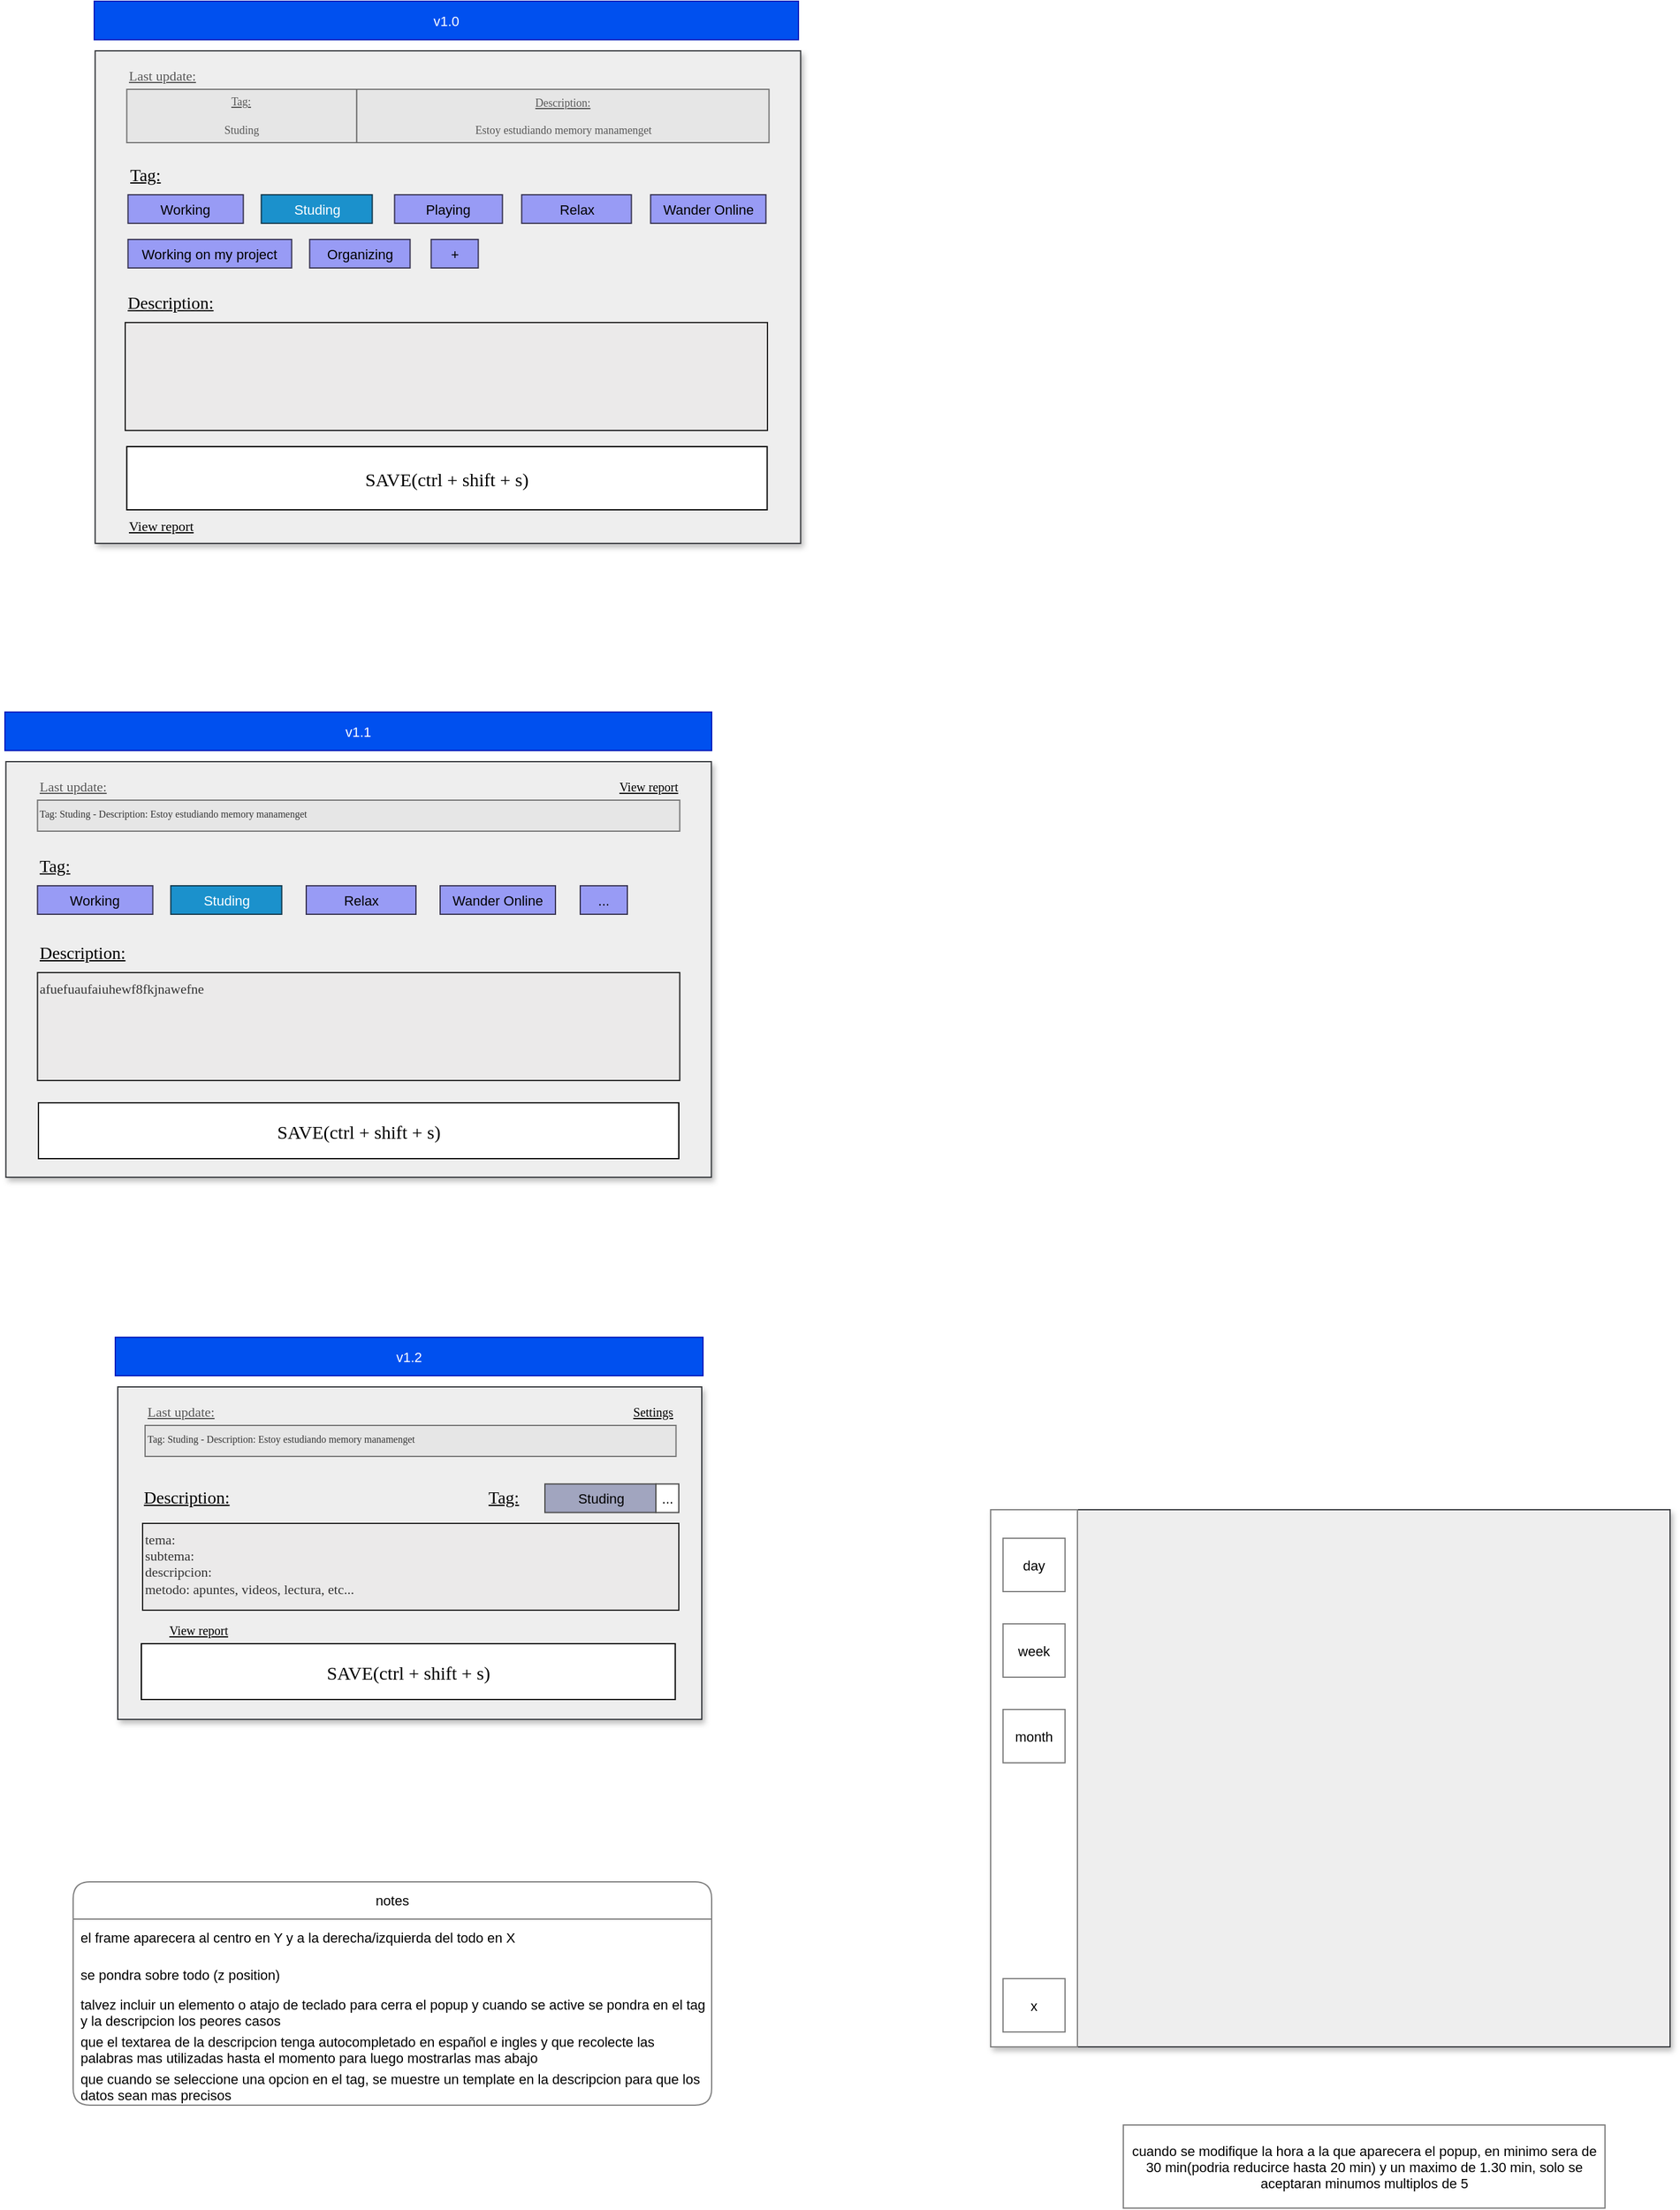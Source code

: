 <mxfile version="21.1.2" type="device" pages="2">
  <diagram id="fGHJM5MCqLucSSKI0ixK" name="Desing">
    <mxGraphModel dx="969" dy="927" grid="0" gridSize="10" guides="1" tooltips="1" connect="1" arrows="1" fold="1" page="0" pageScale="1" pageWidth="6000" pageHeight="6000" math="0" shadow="0">
      <root>
        <mxCell id="0" />
        <mxCell id="1" parent="0" />
        <mxCell id="WX6EeEbefu8KRz162WAU-1" value="" style="rounded=0;whiteSpace=wrap;html=1;shadow=1;strokeColor=#36393d;fontFamily=Helvetica;fontSize=11;fillColor=#eeeeee;" vertex="1" parent="1">
          <mxGeometry x="175.75" y="-187" width="569" height="397" as="geometry" />
        </mxCell>
        <mxCell id="WX6EeEbefu8KRz162WAU-2" value="v1.0" style="rounded=0;whiteSpace=wrap;html=1;shadow=0;strokeColor=#001DBC;fontFamily=Helvetica;fontSize=11;fillColor=#0050ef;fontColor=#ffffff;" vertex="1" parent="1">
          <mxGeometry x="175" y="-227" width="568" height="31" as="geometry" />
        </mxCell>
        <mxCell id="WX6EeEbefu8KRz162WAU-26" value="" style="group" vertex="1" connectable="0" parent="1">
          <mxGeometry x="200" y="2" width="518" height="117" as="geometry" />
        </mxCell>
        <mxCell id="WX6EeEbefu8KRz162WAU-3" value="" style="rounded=0;whiteSpace=wrap;html=1;shadow=0;strokeColor=#212121;fontFamily=Helvetica;fontSize=11;fillColor=#ebeaea;strokeWidth=1;glass=0;fontColor=#333333;" vertex="1" parent="WX6EeEbefu8KRz162WAU-26">
          <mxGeometry y="30" width="518" height="87" as="geometry" />
        </mxCell>
        <mxCell id="WX6EeEbefu8KRz162WAU-5" value="Description:" style="text;html=1;strokeColor=none;fillColor=none;align=left;verticalAlign=middle;whiteSpace=wrap;rounded=0;fontSize=14;fontFamily=Lucida Console;fontColor=#000000;fontStyle=4" vertex="1" parent="WX6EeEbefu8KRz162WAU-26">
          <mxGeometry width="109.5" height="30" as="geometry" />
        </mxCell>
        <mxCell id="WX6EeEbefu8KRz162WAU-27" value="" style="group" vertex="1" connectable="0" parent="1">
          <mxGeometry x="201.25" y="-179" width="518" height="66" as="geometry" />
        </mxCell>
        <mxCell id="WX6EeEbefu8KRz162WAU-18" value="" style="rounded=0;whiteSpace=wrap;html=1;shadow=0;strokeColor=#757575;fontFamily=Helvetica;fontSize=11;fillColor=#E6E6E6;strokeWidth=1;glass=0;fontColor=#333333;" vertex="1" parent="WX6EeEbefu8KRz162WAU-27">
          <mxGeometry y="23" width="518" height="43" as="geometry" />
        </mxCell>
        <mxCell id="WX6EeEbefu8KRz162WAU-19" value="Last update:" style="text;html=1;strokeColor=none;fillColor=none;align=left;verticalAlign=middle;whiteSpace=wrap;rounded=0;fontSize=11;fontFamily=Lucida Console;fontColor=#575757;fontStyle=4" vertex="1" parent="WX6EeEbefu8KRz162WAU-27">
          <mxGeometry width="90.75" height="24" as="geometry" />
        </mxCell>
        <mxCell id="WX6EeEbefu8KRz162WAU-20" value="Tag:" style="text;html=1;strokeColor=none;fillColor=none;align=center;verticalAlign=middle;whiteSpace=wrap;rounded=0;fontSize=9;fontFamily=Lucida Console;fontColor=#575757;fontStyle=4" vertex="1" parent="WX6EeEbefu8KRz162WAU-27">
          <mxGeometry y="24" width="184.75" height="18" as="geometry" />
        </mxCell>
        <mxCell id="WX6EeEbefu8KRz162WAU-21" value="Description:" style="text;html=1;strokeColor=none;fillColor=none;align=center;verticalAlign=middle;whiteSpace=wrap;rounded=0;fontSize=9;fontFamily=Lucida Console;fontColor=#575757;fontStyle=4" vertex="1" parent="WX6EeEbefu8KRz162WAU-27">
          <mxGeometry x="186.75" y="24" width="330" height="19" as="geometry" />
        </mxCell>
        <mxCell id="WX6EeEbefu8KRz162WAU-23" value="Studing" style="text;html=1;strokeColor=none;fillColor=none;align=center;verticalAlign=middle;whiteSpace=wrap;rounded=0;fontSize=9;fontFamily=Lucida Console;fontColor=#575757;fontStyle=0" vertex="1" parent="WX6EeEbefu8KRz162WAU-27">
          <mxGeometry x="1.5" y="45" width="182.25" height="21" as="geometry" />
        </mxCell>
        <mxCell id="WX6EeEbefu8KRz162WAU-24" value="Estoy estudiando memory manamenget" style="text;html=1;strokeColor=none;fillColor=none;align=center;verticalAlign=middle;whiteSpace=wrap;rounded=0;fontSize=9;fontFamily=Lucida Console;fontColor=#575757;fontStyle=0" vertex="1" parent="WX6EeEbefu8KRz162WAU-27">
          <mxGeometry x="186.75" y="45" width="331" height="21" as="geometry" />
        </mxCell>
        <mxCell id="WX6EeEbefu8KRz162WAU-25" value="" style="endArrow=none;html=1;rounded=0;labelBackgroundColor=default;strokeColor=#666666;fontFamily=Helvetica;fontSize=11;fontColor=default;shape=connector;exitX=0.358;exitY=0.996;exitDx=0;exitDy=0;exitPerimeter=0;entryX=0.358;entryY=0.001;entryDx=0;entryDy=0;entryPerimeter=0;" edge="1" parent="WX6EeEbefu8KRz162WAU-27" source="WX6EeEbefu8KRz162WAU-18" target="WX6EeEbefu8KRz162WAU-18">
          <mxGeometry width="50" height="50" relative="1" as="geometry">
            <mxPoint x="191.75" y="95" as="sourcePoint" />
            <mxPoint x="185.75" y="23" as="targetPoint" />
          </mxGeometry>
        </mxCell>
        <mxCell id="WX6EeEbefu8KRz162WAU-28" value="" style="group" vertex="1" connectable="0" parent="1">
          <mxGeometry x="202.25" y="-101" width="514.5" height="89" as="geometry" />
        </mxCell>
        <mxCell id="WX6EeEbefu8KRz162WAU-6" value="Tag:" style="text;html=1;strokeColor=none;fillColor=none;align=left;verticalAlign=middle;whiteSpace=wrap;rounded=0;fontSize=14;fontFamily=Lucida Console;fontColor=#000000;fontStyle=4" vertex="1" parent="WX6EeEbefu8KRz162WAU-28">
          <mxGeometry width="71.5" height="30" as="geometry" />
        </mxCell>
        <mxCell id="WX6EeEbefu8KRz162WAU-7" value="Working on my project" style="rounded=1;whiteSpace=wrap;html=1;shadow=0;strokeColor=#383452;fontFamily=Helvetica;fontSize=11;fillColor=#989BF5;arcSize=0;" vertex="1" parent="WX6EeEbefu8KRz162WAU-28">
          <mxGeometry y="66" width="132" height="23" as="geometry" />
        </mxCell>
        <mxCell id="WX6EeEbefu8KRz162WAU-8" value="Studing" style="rounded=1;whiteSpace=wrap;html=1;shadow=0;strokeColor=#13394D;fontFamily=Helvetica;fontSize=11;fillColor=#1B91CC;fontColor=#ffffff;arcSize=0;" vertex="1" parent="WX6EeEbefu8KRz162WAU-28">
          <mxGeometry x="107.5" y="30" width="89.5" height="23" as="geometry" />
        </mxCell>
        <mxCell id="WX6EeEbefu8KRz162WAU-9" value="Relax" style="rounded=1;whiteSpace=wrap;html=1;shadow=0;strokeColor=#383452;fontFamily=Helvetica;fontSize=11;fillColor=#989BF5;arcSize=0;" vertex="1" parent="WX6EeEbefu8KRz162WAU-28">
          <mxGeometry x="317.5" y="30" width="88.5" height="23" as="geometry" />
        </mxCell>
        <mxCell id="WX6EeEbefu8KRz162WAU-10" value="Playing" style="rounded=1;whiteSpace=wrap;html=1;shadow=0;strokeColor=#383452;fontFamily=Helvetica;fontSize=11;fillColor=#989BF5;arcSize=0;" vertex="1" parent="WX6EeEbefu8KRz162WAU-28">
          <mxGeometry x="215" y="30" width="87" height="23" as="geometry" />
        </mxCell>
        <mxCell id="WX6EeEbefu8KRz162WAU-11" value="Wander Online" style="rounded=1;whiteSpace=wrap;html=1;shadow=0;strokeColor=#383452;fontFamily=Helvetica;fontSize=11;fillColor=#989BF5;arcSize=0;" vertex="1" parent="WX6EeEbefu8KRz162WAU-28">
          <mxGeometry x="421.5" y="30" width="93" height="23" as="geometry" />
        </mxCell>
        <mxCell id="WX6EeEbefu8KRz162WAU-12" value="Working" style="rounded=1;whiteSpace=wrap;html=1;shadow=0;strokeColor=#383452;fontFamily=Helvetica;fontSize=11;fillColor=#989BF5;arcSize=0;" vertex="1" parent="WX6EeEbefu8KRz162WAU-28">
          <mxGeometry y="30" width="93" height="23" as="geometry" />
        </mxCell>
        <mxCell id="WX6EeEbefu8KRz162WAU-13" value="Organizing" style="rounded=1;whiteSpace=wrap;html=1;shadow=0;strokeColor=#383452;fontFamily=Helvetica;fontSize=11;fillColor=#989BF5;arcSize=0;" vertex="1" parent="WX6EeEbefu8KRz162WAU-28">
          <mxGeometry x="146.5" y="66" width="81" height="23" as="geometry" />
        </mxCell>
        <mxCell id="WX6EeEbefu8KRz162WAU-14" value="+" style="rounded=1;whiteSpace=wrap;html=1;shadow=0;strokeColor=#383452;fontFamily=Helvetica;fontSize=11;fillColor=#989BF5;arcSize=0;" vertex="1" parent="WX6EeEbefu8KRz162WAU-28">
          <mxGeometry x="244.5" y="66" width="38" height="23" as="geometry" />
        </mxCell>
        <mxCell id="WX6EeEbefu8KRz162WAU-29" value="" style="group" vertex="1" connectable="0" parent="1">
          <mxGeometry x="201.25" y="132" width="516.5" height="73" as="geometry" />
        </mxCell>
        <mxCell id="WX6EeEbefu8KRz162WAU-15" value="SAVE(ctrl + shift + s)" style="rounded=1;whiteSpace=wrap;html=1;shadow=0;fontFamily=Lucida Console;fontSize=15;arcSize=0;fontStyle=0" vertex="1" parent="WX6EeEbefu8KRz162WAU-29">
          <mxGeometry width="516.5" height="51" as="geometry" />
        </mxCell>
        <mxCell id="WX6EeEbefu8KRz162WAU-17" value="View report" style="text;html=1;strokeColor=none;fillColor=none;align=left;verticalAlign=bottom;whiteSpace=wrap;rounded=0;fontSize=11;fontFamily=Lucida Console;fontColor=#000000;fontStyle=4" vertex="1" parent="WX6EeEbefu8KRz162WAU-29">
          <mxGeometry y="51" width="91.75" height="22" as="geometry" />
        </mxCell>
        <mxCell id="WX6EeEbefu8KRz162WAU-30" value="" style="rounded=0;whiteSpace=wrap;html=1;shadow=1;strokeColor=#36393d;fontFamily=Helvetica;fontSize=11;fillColor=#eeeeee;movable=1;resizable=1;rotatable=1;deletable=1;editable=1;locked=0;connectable=1;" vertex="1" parent="1">
          <mxGeometry x="103.75" y="386" width="569" height="335" as="geometry" />
        </mxCell>
        <mxCell id="WX6EeEbefu8KRz162WAU-31" value="v1.1" style="rounded=0;whiteSpace=wrap;html=1;shadow=0;strokeColor=#001DBC;fontFamily=Helvetica;fontSize=11;fillColor=#0050ef;fontColor=#ffffff;" vertex="1" parent="1">
          <mxGeometry x="103" y="346" width="570" height="31" as="geometry" />
        </mxCell>
        <mxCell id="WX6EeEbefu8KRz162WAU-32" value="" style="group" vertex="1" connectable="0" parent="1">
          <mxGeometry x="129.25" y="526" width="518" height="117" as="geometry" />
        </mxCell>
        <mxCell id="WX6EeEbefu8KRz162WAU-33" value="afuefuaufaiuhewf8fkjnawefne" style="rounded=0;whiteSpace=wrap;html=1;shadow=0;strokeColor=#212121;fontFamily=Verdana;fontSize=11;fillColor=#ebeaea;strokeWidth=1;glass=0;fontColor=#333333;align=left;verticalAlign=top;" vertex="1" parent="WX6EeEbefu8KRz162WAU-32">
          <mxGeometry y="30" width="518" height="87" as="geometry" />
        </mxCell>
        <mxCell id="WX6EeEbefu8KRz162WAU-34" value="Description:" style="text;html=1;strokeColor=none;fillColor=none;align=left;verticalAlign=middle;whiteSpace=wrap;rounded=0;fontSize=14;fontFamily=Lucida Console;fontColor=#000000;fontStyle=4" vertex="1" parent="WX6EeEbefu8KRz162WAU-32">
          <mxGeometry width="109.5" height="30" as="geometry" />
        </mxCell>
        <mxCell id="WX6EeEbefu8KRz162WAU-57" value="" style="group" vertex="1" connectable="0" parent="1">
          <mxGeometry x="129.25" y="456" width="475.75" height="53" as="geometry" />
        </mxCell>
        <mxCell id="WX6EeEbefu8KRz162WAU-44" value="Tag:" style="text;html=1;strokeColor=none;fillColor=none;align=left;verticalAlign=middle;whiteSpace=wrap;rounded=0;fontSize=14;fontFamily=Lucida Console;fontColor=#000000;fontStyle=4" vertex="1" parent="WX6EeEbefu8KRz162WAU-57">
          <mxGeometry width="71.5" height="30" as="geometry" />
        </mxCell>
        <mxCell id="WX6EeEbefu8KRz162WAU-46" value="Studing" style="rounded=1;whiteSpace=wrap;html=1;shadow=0;strokeColor=#13394D;fontFamily=Helvetica;fontSize=11;fillColor=#1B91CC;fontColor=#ffffff;arcSize=0;" vertex="1" parent="WX6EeEbefu8KRz162WAU-57">
          <mxGeometry x="107.5" y="30" width="89.5" height="23" as="geometry" />
        </mxCell>
        <mxCell id="WX6EeEbefu8KRz162WAU-47" value="Relax" style="rounded=1;whiteSpace=wrap;html=1;shadow=0;strokeColor=#383452;fontFamily=Helvetica;fontSize=11;fillColor=#989BF5;arcSize=0;" vertex="1" parent="WX6EeEbefu8KRz162WAU-57">
          <mxGeometry x="216.75" y="30" width="88.5" height="23" as="geometry" />
        </mxCell>
        <mxCell id="WX6EeEbefu8KRz162WAU-49" value="Wander Online" style="rounded=1;whiteSpace=wrap;html=1;shadow=0;strokeColor=#383452;fontFamily=Helvetica;fontSize=11;fillColor=#989BF5;arcSize=0;" vertex="1" parent="WX6EeEbefu8KRz162WAU-57">
          <mxGeometry x="324.75" y="30" width="93" height="23" as="geometry" />
        </mxCell>
        <mxCell id="WX6EeEbefu8KRz162WAU-50" value="Working" style="rounded=1;whiteSpace=wrap;html=1;shadow=0;strokeColor=#383452;fontFamily=Helvetica;fontSize=11;fillColor=#989BF5;arcSize=0;" vertex="1" parent="WX6EeEbefu8KRz162WAU-57">
          <mxGeometry y="30" width="93" height="23" as="geometry" />
        </mxCell>
        <mxCell id="WX6EeEbefu8KRz162WAU-52" value="..." style="rounded=1;whiteSpace=wrap;html=1;shadow=0;strokeColor=#383452;fontFamily=Helvetica;fontSize=11;fillColor=#989BF5;arcSize=0;" vertex="1" parent="WX6EeEbefu8KRz162WAU-57">
          <mxGeometry x="437.75" y="30" width="38" height="23" as="geometry" />
        </mxCell>
        <mxCell id="WX6EeEbefu8KRz162WAU-58" value="" style="group;align=center;" vertex="1" connectable="0" parent="1">
          <mxGeometry x="129.25" y="394" width="518" height="48" as="geometry" />
        </mxCell>
        <mxCell id="WX6EeEbefu8KRz162WAU-36" value="Tag: Studing - Description: Estoy estudiando memory manamenget" style="rounded=0;whiteSpace=wrap;html=1;shadow=0;strokeColor=#757575;fontFamily=Lucida Console;fontSize=8;fillColor=#E6E6E6;strokeWidth=1;glass=0;fontColor=#333333;align=left;verticalAlign=top;" vertex="1" parent="WX6EeEbefu8KRz162WAU-58">
          <mxGeometry y="23" width="518" height="25" as="geometry" />
        </mxCell>
        <mxCell id="WX6EeEbefu8KRz162WAU-37" value="Last update:" style="text;html=1;strokeColor=none;fillColor=none;align=left;verticalAlign=middle;whiteSpace=wrap;rounded=0;fontSize=11;fontFamily=Lucida Console;fontColor=#575757;fontStyle=4" vertex="1" parent="WX6EeEbefu8KRz162WAU-58">
          <mxGeometry width="90.75" height="24" as="geometry" />
        </mxCell>
        <mxCell id="WX6EeEbefu8KRz162WAU-55" value="View report" style="text;html=1;strokeColor=none;fillColor=none;align=right;verticalAlign=middle;whiteSpace=wrap;rounded=0;fontSize=10;fontFamily=Lucida Console;fontColor=#000000;fontStyle=4" vertex="1" parent="WX6EeEbefu8KRz162WAU-58">
          <mxGeometry x="426.25" y="1" width="91.75" height="22" as="geometry" />
        </mxCell>
        <mxCell id="WX6EeEbefu8KRz162WAU-54" value="SAVE(ctrl + shift + s)" style="rounded=1;whiteSpace=wrap;html=1;shadow=0;fontFamily=Lucida Console;fontSize=15;arcSize=0;fontStyle=0" vertex="1" parent="1">
          <mxGeometry x="130" y="661" width="516.5" height="45" as="geometry" />
        </mxCell>
        <mxCell id="WX6EeEbefu8KRz162WAU-59" value="" style="rounded=0;whiteSpace=wrap;html=1;shadow=1;strokeColor=#36393d;fontFamily=Helvetica;fontSize=11;fillColor=#eeeeee;movable=1;resizable=1;rotatable=1;deletable=1;editable=1;locked=0;connectable=1;" vertex="1" parent="1">
          <mxGeometry x="194" y="890" width="471" height="268" as="geometry" />
        </mxCell>
        <mxCell id="WX6EeEbefu8KRz162WAU-60" value="v1.2" style="rounded=0;whiteSpace=wrap;html=1;shadow=0;strokeColor=#001DBC;fontFamily=Helvetica;fontSize=11;fillColor=#0050ef;fontColor=#ffffff;" vertex="1" parent="1">
          <mxGeometry x="192" y="850" width="474" height="31" as="geometry" />
        </mxCell>
        <mxCell id="WX6EeEbefu8KRz162WAU-75" value="SAVE(ctrl + shift + s)" style="rounded=1;whiteSpace=wrap;html=1;shadow=0;fontFamily=Lucida Console;fontSize=15;arcSize=0;fontStyle=0" vertex="1" parent="1">
          <mxGeometry x="213" y="1097" width="430.63" height="45" as="geometry" />
        </mxCell>
        <mxCell id="WX6EeEbefu8KRz162WAU-62" value="tema:&amp;nbsp;&lt;br&gt;subtema:&lt;br&gt;descripcion:&lt;br&gt;metodo: apuntes, videos, lectura, etc..." style="rounded=0;whiteSpace=wrap;html=1;shadow=0;strokeColor=#212121;fontFamily=Verdana;fontSize=11;fillColor=#ebeaea;strokeWidth=1;glass=0;fontColor=#333333;align=left;verticalAlign=top;" vertex="1" parent="1">
          <mxGeometry x="214" y="1000" width="432.5" height="70" as="geometry" />
        </mxCell>
        <mxCell id="WX6EeEbefu8KRz162WAU-63" value="Description:" style="text;html=1;strokeColor=none;fillColor=none;align=left;verticalAlign=middle;whiteSpace=wrap;rounded=0;fontSize=14;fontFamily=Lucida Console;fontColor=#000000;fontStyle=4" vertex="1" parent="1">
          <mxGeometry x="213" y="965" width="109.5" height="30" as="geometry" />
        </mxCell>
        <mxCell id="WX6EeEbefu8KRz162WAU-65" value="Tag:" style="text;html=1;strokeColor=none;fillColor=none;align=left;verticalAlign=middle;whiteSpace=wrap;rounded=0;fontSize=14;fontFamily=Lucida Console;fontColor=#000000;fontStyle=4" vertex="1" parent="1">
          <mxGeometry x="491" y="968.75" width="44.75" height="22.5" as="geometry" />
        </mxCell>
        <mxCell id="WX6EeEbefu8KRz162WAU-66" value="Studing" style="rounded=1;whiteSpace=wrap;html=1;shadow=0;fontFamily=Helvetica;fontSize=11;arcSize=0;fillColor=#A1A5BF;strokeColor=#4D4D4D;" vertex="1" parent="1">
          <mxGeometry x="538.5" y="968.25" width="89.5" height="23" as="geometry" />
        </mxCell>
        <mxCell id="WX6EeEbefu8KRz162WAU-70" value="..." style="rounded=1;whiteSpace=wrap;html=1;shadow=0;fontFamily=Helvetica;fontSize=11;arcSize=0;strokeColor=#4D4D4D;" vertex="1" parent="1">
          <mxGeometry x="628" y="968.25" width="18.5" height="23" as="geometry" />
        </mxCell>
        <mxCell id="WX6EeEbefu8KRz162WAU-79" value="" style="group" vertex="1" connectable="0" parent="1">
          <mxGeometry x="216" y="899" width="428.25" height="47" as="geometry" />
        </mxCell>
        <mxCell id="WX6EeEbefu8KRz162WAU-72" value="Tag: Studing - Description: Estoy estudiando memory manamenget" style="rounded=0;whiteSpace=wrap;html=1;shadow=0;strokeColor=#757575;fontFamily=Lucida Console;fontSize=8;fillColor=#E6E6E6;strokeWidth=1;glass=0;fontColor=#333333;align=left;verticalAlign=top;" vertex="1" parent="WX6EeEbefu8KRz162WAU-79">
          <mxGeometry y="22" width="428.25" height="25" as="geometry" />
        </mxCell>
        <mxCell id="WX6EeEbefu8KRz162WAU-73" value="Last update:" style="text;html=1;strokeColor=none;fillColor=none;align=left;verticalAlign=middle;whiteSpace=wrap;rounded=0;fontSize=11;fontFamily=Lucida Console;fontColor=#575757;fontStyle=4" vertex="1" parent="WX6EeEbefu8KRz162WAU-79">
          <mxGeometry width="90.75" height="22" as="geometry" />
        </mxCell>
        <mxCell id="WX6EeEbefu8KRz162WAU-74" value="Settings" style="text;html=1;strokeColor=none;fillColor=none;align=right;verticalAlign=middle;whiteSpace=wrap;rounded=0;fontSize=10;fontFamily=Lucida Console;fontColor=#000000;fontStyle=4" vertex="1" parent="WX6EeEbefu8KRz162WAU-79">
          <mxGeometry x="371" width="57.25" height="22" as="geometry" />
        </mxCell>
        <mxCell id="WX6EeEbefu8KRz162WAU-80" value="View report" style="text;html=1;strokeColor=none;fillColor=none;align=right;verticalAlign=middle;whiteSpace=wrap;rounded=0;fontSize=10;fontFamily=Lucida Console;fontColor=#000000;fontStyle=4" vertex="1" parent="1">
          <mxGeometry x="214" y="1075" width="71" height="22" as="geometry" />
        </mxCell>
        <mxCell id="WX6EeEbefu8KRz162WAU-82" value="notes" style="swimlane;fontStyle=0;childLayout=stackLayout;horizontal=1;startSize=30;horizontalStack=0;resizeParent=1;resizeParentMax=0;resizeLast=0;collapsible=1;marginBottom=0;whiteSpace=wrap;html=1;rounded=1;shadow=0;strokeColor=#808080;fontFamily=Helvetica;fontSize=11;fontColor=default;fillColor=default;" vertex="1" parent="1">
          <mxGeometry x="158" y="1289" width="515" height="180" as="geometry" />
        </mxCell>
        <mxCell id="WX6EeEbefu8KRz162WAU-83" value="el frame aparecera al centro en Y y a la derecha/izquierda del todo en X" style="text;strokeColor=none;fillColor=none;align=left;verticalAlign=middle;spacingLeft=4;spacingRight=4;overflow=hidden;points=[[0,0.5],[1,0.5]];portConstraint=eastwest;rotatable=0;whiteSpace=wrap;html=1;fontSize=11;fontFamily=Helvetica;fontColor=default;" vertex="1" parent="WX6EeEbefu8KRz162WAU-82">
          <mxGeometry y="30" width="515" height="30" as="geometry" />
        </mxCell>
        <mxCell id="WX6EeEbefu8KRz162WAU-84" value="se pondra sobre todo (z position)" style="text;strokeColor=none;fillColor=none;align=left;verticalAlign=middle;spacingLeft=4;spacingRight=4;overflow=hidden;points=[[0,0.5],[1,0.5]];portConstraint=eastwest;rotatable=0;whiteSpace=wrap;html=1;fontSize=11;fontFamily=Helvetica;fontColor=default;" vertex="1" parent="WX6EeEbefu8KRz162WAU-82">
          <mxGeometry y="60" width="515" height="30" as="geometry" />
        </mxCell>
        <mxCell id="WX6EeEbefu8KRz162WAU-85" value="talvez incluir un elemento o atajo de teclado para cerra el popup y cuando se active se pondra en el tag y la descripcion los peores casos" style="text;strokeColor=none;fillColor=none;align=left;verticalAlign=middle;spacingLeft=4;spacingRight=4;overflow=hidden;points=[[0,0.5],[1,0.5]];portConstraint=eastwest;rotatable=0;whiteSpace=wrap;html=1;fontSize=11;fontFamily=Helvetica;fontColor=default;" vertex="1" parent="WX6EeEbefu8KRz162WAU-82">
          <mxGeometry y="90" width="515" height="30" as="geometry" />
        </mxCell>
        <mxCell id="WX6EeEbefu8KRz162WAU-86" value="que el textarea de la descripcion tenga autocompletado en español e ingles y que recolecte las palabras mas utilizadas hasta el momento para luego mostrarlas mas abajo" style="text;strokeColor=none;fillColor=none;align=left;verticalAlign=middle;spacingLeft=4;spacingRight=4;overflow=hidden;points=[[0,0.5],[1,0.5]];portConstraint=eastwest;rotatable=0;whiteSpace=wrap;html=1;fontSize=11;fontFamily=Helvetica;fontColor=default;" vertex="1" parent="WX6EeEbefu8KRz162WAU-82">
          <mxGeometry y="120" width="515" height="30" as="geometry" />
        </mxCell>
        <mxCell id="WX6EeEbefu8KRz162WAU-87" value="que cuando se seleccione una opcion en el tag, se muestre un template en la descripcion para que los datos sean mas precisos" style="text;strokeColor=none;fillColor=none;align=left;verticalAlign=middle;spacingLeft=4;spacingRight=4;overflow=hidden;points=[[0,0.5],[1,0.5]];portConstraint=eastwest;rotatable=0;whiteSpace=wrap;html=1;fontSize=11;fontFamily=Helvetica;fontColor=default;" vertex="1" parent="WX6EeEbefu8KRz162WAU-82">
          <mxGeometry y="150" width="515" height="30" as="geometry" />
        </mxCell>
        <mxCell id="WX6EeEbefu8KRz162WAU-88" value="" style="rounded=0;whiteSpace=wrap;html=1;shadow=1;strokeColor=#36393d;fontFamily=Helvetica;fontSize=11;fillColor=#eeeeee;movable=1;resizable=1;rotatable=1;deletable=1;editable=1;locked=0;connectable=1;" vertex="1" parent="1">
          <mxGeometry x="898" y="989" width="548" height="433" as="geometry" />
        </mxCell>
        <mxCell id="WX6EeEbefu8KRz162WAU-89" value="" style="rounded=0;whiteSpace=wrap;html=1;shadow=0;strokeColor=#808080;fontFamily=Helvetica;fontSize=11;fontColor=default;fillColor=default;" vertex="1" parent="1">
          <mxGeometry x="898" y="989" width="70" height="433" as="geometry" />
        </mxCell>
        <mxCell id="WX6EeEbefu8KRz162WAU-90" value="day" style="rounded=0;whiteSpace=wrap;html=1;shadow=0;strokeColor=#808080;fontFamily=Helvetica;fontSize=11;fontColor=default;fillColor=default;" vertex="1" parent="1">
          <mxGeometry x="908" y="1012" width="50" height="43" as="geometry" />
        </mxCell>
        <mxCell id="WX6EeEbefu8KRz162WAU-91" value="week" style="rounded=0;whiteSpace=wrap;html=1;shadow=0;strokeColor=#808080;fontFamily=Helvetica;fontSize=11;fontColor=default;fillColor=default;" vertex="1" parent="1">
          <mxGeometry x="908" y="1081" width="50" height="43" as="geometry" />
        </mxCell>
        <mxCell id="WX6EeEbefu8KRz162WAU-92" value="month" style="rounded=0;whiteSpace=wrap;html=1;shadow=0;strokeColor=#808080;fontFamily=Helvetica;fontSize=11;fontColor=default;fillColor=default;" vertex="1" parent="1">
          <mxGeometry x="908" y="1150" width="50" height="43" as="geometry" />
        </mxCell>
        <mxCell id="WX6EeEbefu8KRz162WAU-93" value="x" style="rounded=0;whiteSpace=wrap;html=1;shadow=0;strokeColor=#808080;fontFamily=Helvetica;fontSize=11;fontColor=default;fillColor=default;" vertex="1" parent="1">
          <mxGeometry x="908" y="1367" width="50" height="43" as="geometry" />
        </mxCell>
        <mxCell id="WX6EeEbefu8KRz162WAU-94" value="cuando se modifique la hora a la que aparecera el popup, en minimo sera de 30 min(podria reducirce hasta 20 min) y un maximo de 1.30 min, solo se aceptaran minumos multiplos de 5" style="whiteSpace=wrap;html=1;rounded=1;shadow=0;strokeColor=#808080;fontFamily=Helvetica;fontSize=11;fontColor=default;fillColor=default;arcSize=0;" vertex="1" parent="1">
          <mxGeometry x="1005" y="1485" width="388.5" height="67" as="geometry" />
        </mxCell>
      </root>
    </mxGraphModel>
  </diagram>
  <diagram name="Page-1" id="809RStWlohQ3-12yxadR">
    <mxGraphModel dx="1114" dy="606" grid="0" gridSize="10" guides="1" tooltips="1" connect="1" arrows="1" fold="1" page="0" pageScale="1" pageWidth="6000" pageHeight="6000" math="0" shadow="0">
      <root>
        <mxCell id="0" />
        <mxCell id="1" parent="0" />
        <mxCell id="zNLUCi5WK5RYkxZkkCba-2" style="edgeStyle=orthogonalEdgeStyle;rounded=0;orthogonalLoop=1;jettySize=auto;html=1;exitX=0.5;exitY=1;exitDx=0;exitDy=0;strokeColor=#666666;startArrow=oval;startFill=1;endArrow=block;endFill=0;" edge="1" parent="1" source="zNLUCi5WK5RYkxZkkCba-1">
          <mxGeometry relative="1" as="geometry">
            <mxPoint x="466" y="380" as="targetPoint" />
          </mxGeometry>
        </mxCell>
        <mxCell id="zNLUCi5WK5RYkxZkkCba-1" value="Description" style="rounded=1;whiteSpace=wrap;html=1;strokeColor=#808080;shadow=1;" vertex="1" parent="1">
          <mxGeometry x="127" y="236" width="120" height="60" as="geometry" />
        </mxCell>
        <mxCell id="zNLUCi5WK5RYkxZkkCba-4" value="Description" style="rounded=0;whiteSpace=wrap;html=1;shadow=1;strokeColor=#808080;fontFamily=Helvetica;fontSize=11;fontColor=default;fillColor=default;" vertex="1" parent="1">
          <mxGeometry x="332" y="480" width="120" height="60" as="geometry" />
        </mxCell>
        <mxCell id="zNLUCi5WK5RYkxZkkCba-5" value="Save" style="ellipse;whiteSpace=wrap;html=1;rounded=1;shadow=1;strokeColor=#808080;fontFamily=Helvetica;fontSize=11;fontColor=default;fillColor=default;" vertex="1" parent="1">
          <mxGeometry x="582" y="480" width="120" height="80" as="geometry" />
        </mxCell>
        <mxCell id="BCrPengTg6pvyps85KCS-1" value="abrir popup automaticamente cada x minutos" style="whiteSpace=wrap;html=1;rounded=1;shadow=0;strokeColor=#808080;fontFamily=Helvetica;fontSize=11;fontColor=default;fillColor=default;" vertex="1" parent="1">
          <mxGeometry x="456" y="863" width="195" height="40" as="geometry" />
        </mxCell>
        <mxCell id="BCrPengTg6pvyps85KCS-2" value="popup se activara automaticamente cuando la pantalla esta encendida" style="whiteSpace=wrap;html=1;rounded=1;shadow=0;strokeColor=#808080;fontFamily=Helvetica;fontSize=11;fontColor=default;fillColor=default;" vertex="1" parent="1">
          <mxGeometry x="419" y="797" width="195" height="40" as="geometry" />
        </mxCell>
        <mxCell id="BCrPengTg6pvyps85KCS-3" value="popup obtendra el ultimo dato sobre el tag y description y lo mostrara en el apartado de last update" style="whiteSpace=wrap;html=1;rounded=1;shadow=0;strokeColor=#808080;fontFamily=Helvetica;fontSize=11;fontColor=default;fillColor=default;" vertex="1" parent="1">
          <mxGeometry x="530" y="941" width="280" height="38" as="geometry" />
        </mxCell>
        <mxCell id="BCrPengTg6pvyps85KCS-4" value="el boton save del popup, reiniciara el temporizador, obtendra la informacion de tag y description, luego cerrara el popup" style="whiteSpace=wrap;html=1;rounded=1;shadow=0;strokeColor=#808080;fontFamily=Helvetica;fontSize=11;fontColor=default;fillColor=default;" vertex="1" parent="1">
          <mxGeometry x="651" y="1017" width="307" height="46" as="geometry" />
        </mxCell>
      </root>
    </mxGraphModel>
  </diagram>
</mxfile>
